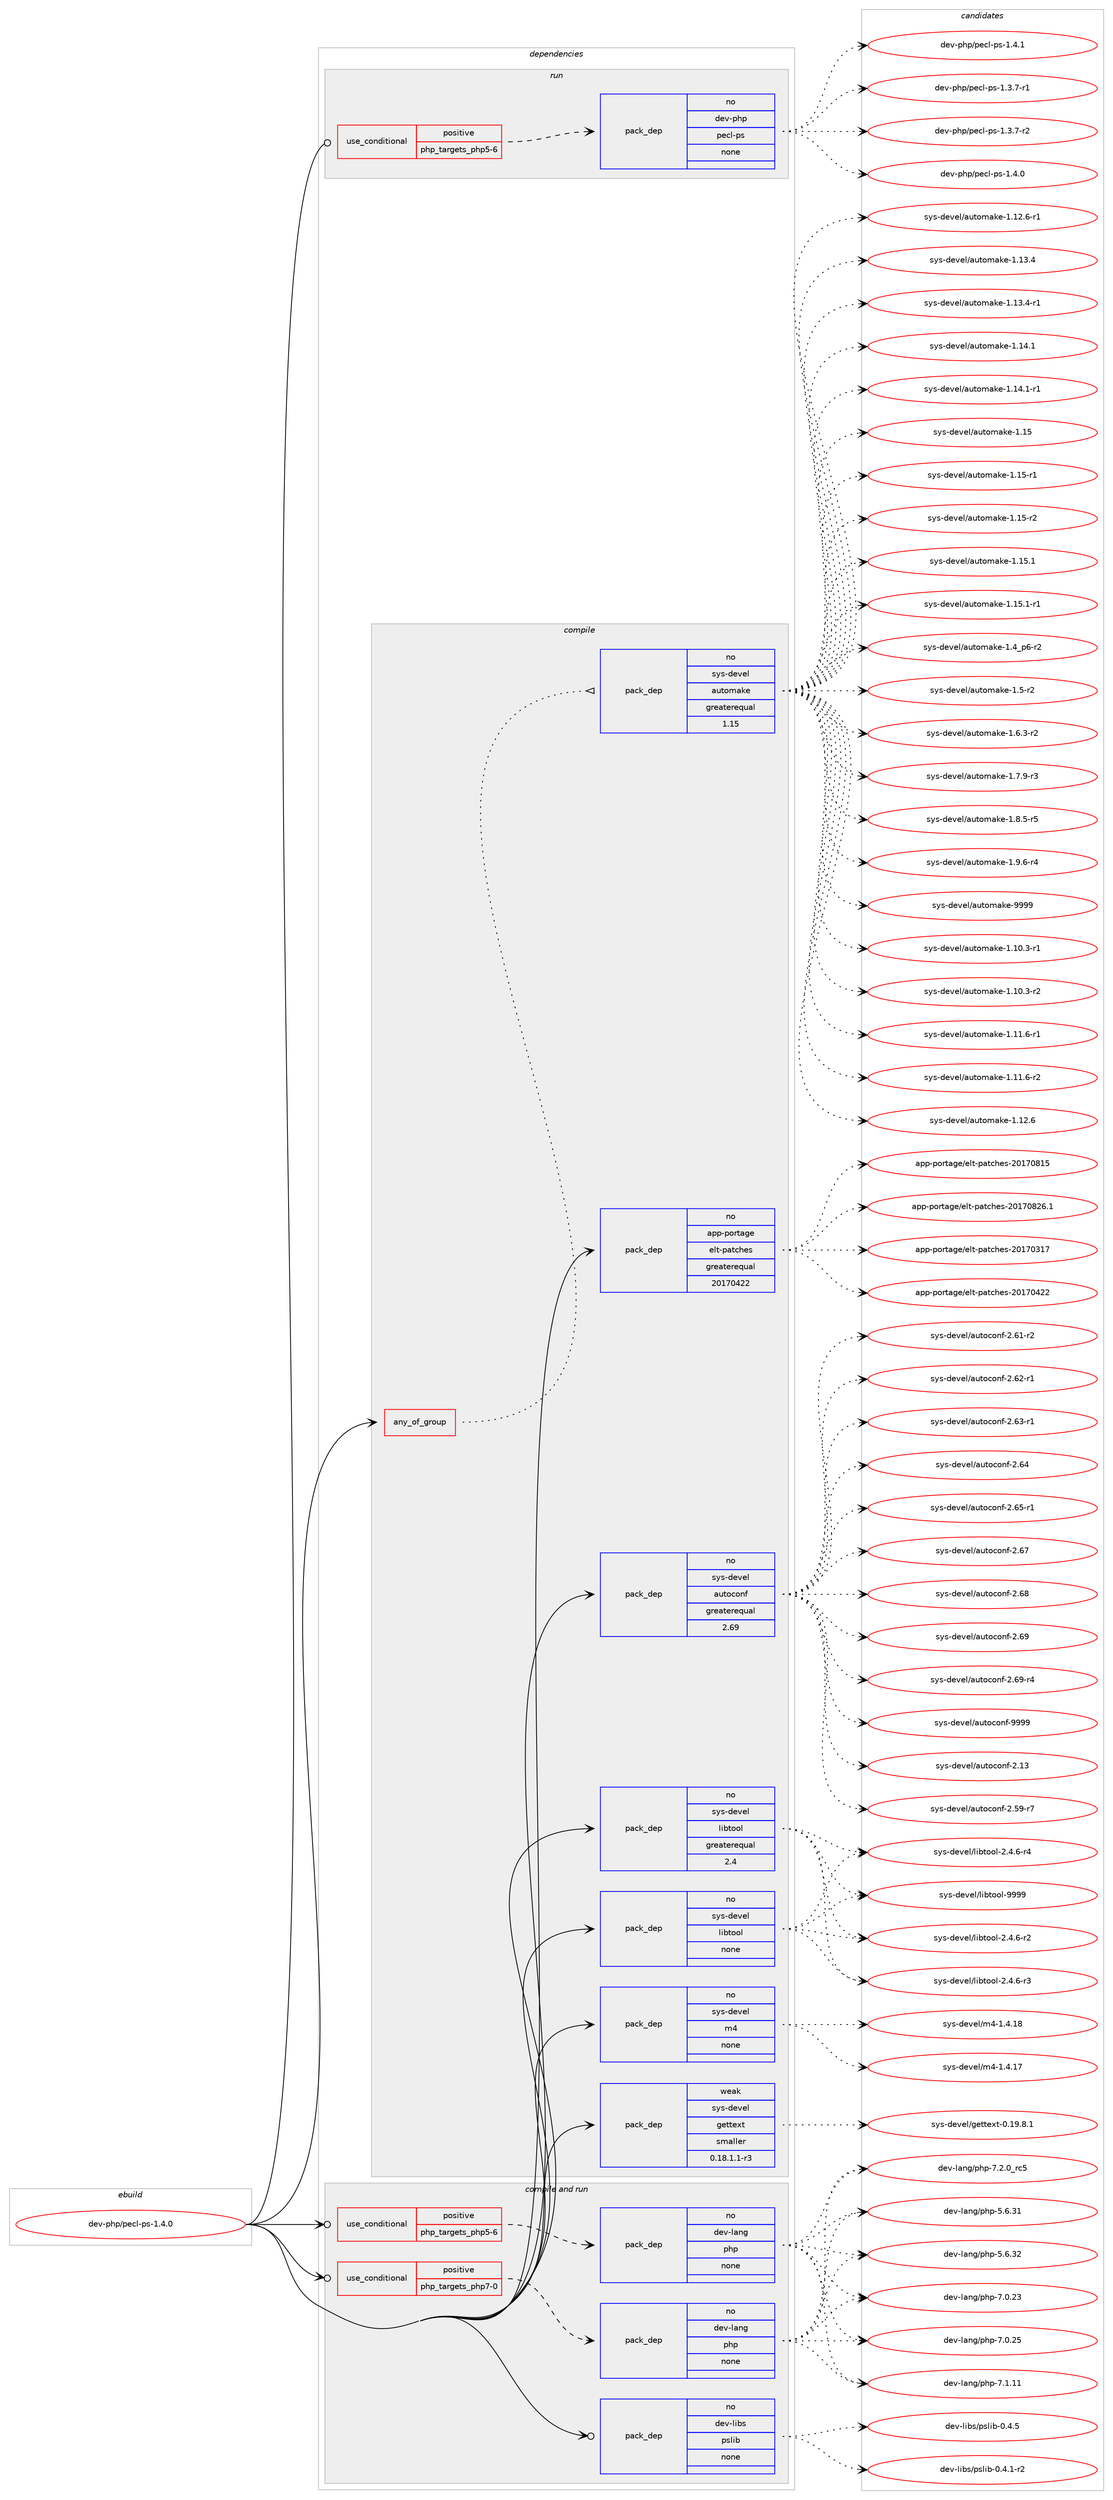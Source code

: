 digraph prolog {

# *************
# Graph options
# *************

newrank=true;
concentrate=true;
compound=true;
graph [rankdir=LR,fontname=Helvetica,fontsize=10,ranksep=1.5];#, ranksep=2.5, nodesep=0.2];
edge  [arrowhead=vee];
node  [fontname=Helvetica,fontsize=10];

# **********
# The ebuild
# **********

subgraph cluster_leftcol {
color=gray;
rank=same;
label=<<i>ebuild</i>>;
id [label="dev-php/pecl-ps-1.4.0", color=red, width=4, href="../dev-php/pecl-ps-1.4.0.svg"];
}

# ****************
# The dependencies
# ****************

subgraph cluster_midcol {
color=gray;
label=<<i>dependencies</i>>;
subgraph cluster_compile {
fillcolor="#eeeeee";
style=filled;
label=<<i>compile</i>>;
subgraph any3726 {
dependency143423 [label=<<TABLE BORDER="0" CELLBORDER="1" CELLSPACING="0" CELLPADDING="4"><TR><TD CELLPADDING="10">any_of_group</TD></TR></TABLE>>, shape=none, color=red];subgraph pack111045 {
dependency143424 [label=<<TABLE BORDER="0" CELLBORDER="1" CELLSPACING="0" CELLPADDING="4" WIDTH="220"><TR><TD ROWSPAN="6" CELLPADDING="30">pack_dep</TD></TR><TR><TD WIDTH="110">no</TD></TR><TR><TD>sys-devel</TD></TR><TR><TD>automake</TD></TR><TR><TD>greaterequal</TD></TR><TR><TD>1.15</TD></TR></TABLE>>, shape=none, color=blue];
}
dependency143423:e -> dependency143424:w [weight=20,style="dotted",arrowhead="oinv"];
}
id:e -> dependency143423:w [weight=20,style="solid",arrowhead="vee"];
subgraph pack111046 {
dependency143425 [label=<<TABLE BORDER="0" CELLBORDER="1" CELLSPACING="0" CELLPADDING="4" WIDTH="220"><TR><TD ROWSPAN="6" CELLPADDING="30">pack_dep</TD></TR><TR><TD WIDTH="110">no</TD></TR><TR><TD>app-portage</TD></TR><TR><TD>elt-patches</TD></TR><TR><TD>greaterequal</TD></TR><TR><TD>20170422</TD></TR></TABLE>>, shape=none, color=blue];
}
id:e -> dependency143425:w [weight=20,style="solid",arrowhead="vee"];
subgraph pack111047 {
dependency143426 [label=<<TABLE BORDER="0" CELLBORDER="1" CELLSPACING="0" CELLPADDING="4" WIDTH="220"><TR><TD ROWSPAN="6" CELLPADDING="30">pack_dep</TD></TR><TR><TD WIDTH="110">no</TD></TR><TR><TD>sys-devel</TD></TR><TR><TD>autoconf</TD></TR><TR><TD>greaterequal</TD></TR><TR><TD>2.69</TD></TR></TABLE>>, shape=none, color=blue];
}
id:e -> dependency143426:w [weight=20,style="solid",arrowhead="vee"];
subgraph pack111048 {
dependency143427 [label=<<TABLE BORDER="0" CELLBORDER="1" CELLSPACING="0" CELLPADDING="4" WIDTH="220"><TR><TD ROWSPAN="6" CELLPADDING="30">pack_dep</TD></TR><TR><TD WIDTH="110">no</TD></TR><TR><TD>sys-devel</TD></TR><TR><TD>libtool</TD></TR><TR><TD>greaterequal</TD></TR><TR><TD>2.4</TD></TR></TABLE>>, shape=none, color=blue];
}
id:e -> dependency143427:w [weight=20,style="solid",arrowhead="vee"];
subgraph pack111049 {
dependency143428 [label=<<TABLE BORDER="0" CELLBORDER="1" CELLSPACING="0" CELLPADDING="4" WIDTH="220"><TR><TD ROWSPAN="6" CELLPADDING="30">pack_dep</TD></TR><TR><TD WIDTH="110">no</TD></TR><TR><TD>sys-devel</TD></TR><TR><TD>libtool</TD></TR><TR><TD>none</TD></TR><TR><TD></TD></TR></TABLE>>, shape=none, color=blue];
}
id:e -> dependency143428:w [weight=20,style="solid",arrowhead="vee"];
subgraph pack111050 {
dependency143429 [label=<<TABLE BORDER="0" CELLBORDER="1" CELLSPACING="0" CELLPADDING="4" WIDTH="220"><TR><TD ROWSPAN="6" CELLPADDING="30">pack_dep</TD></TR><TR><TD WIDTH="110">no</TD></TR><TR><TD>sys-devel</TD></TR><TR><TD>m4</TD></TR><TR><TD>none</TD></TR><TR><TD></TD></TR></TABLE>>, shape=none, color=blue];
}
id:e -> dependency143429:w [weight=20,style="solid",arrowhead="vee"];
subgraph pack111051 {
dependency143430 [label=<<TABLE BORDER="0" CELLBORDER="1" CELLSPACING="0" CELLPADDING="4" WIDTH="220"><TR><TD ROWSPAN="6" CELLPADDING="30">pack_dep</TD></TR><TR><TD WIDTH="110">weak</TD></TR><TR><TD>sys-devel</TD></TR><TR><TD>gettext</TD></TR><TR><TD>smaller</TD></TR><TR><TD>0.18.1.1-r3</TD></TR></TABLE>>, shape=none, color=blue];
}
id:e -> dependency143430:w [weight=20,style="solid",arrowhead="vee"];
}
subgraph cluster_compileandrun {
fillcolor="#eeeeee";
style=filled;
label=<<i>compile and run</i>>;
subgraph cond28614 {
dependency143431 [label=<<TABLE BORDER="0" CELLBORDER="1" CELLSPACING="0" CELLPADDING="4"><TR><TD ROWSPAN="3" CELLPADDING="10">use_conditional</TD></TR><TR><TD>positive</TD></TR><TR><TD>php_targets_php5-6</TD></TR></TABLE>>, shape=none, color=red];
subgraph pack111052 {
dependency143432 [label=<<TABLE BORDER="0" CELLBORDER="1" CELLSPACING="0" CELLPADDING="4" WIDTH="220"><TR><TD ROWSPAN="6" CELLPADDING="30">pack_dep</TD></TR><TR><TD WIDTH="110">no</TD></TR><TR><TD>dev-lang</TD></TR><TR><TD>php</TD></TR><TR><TD>none</TD></TR><TR><TD></TD></TR></TABLE>>, shape=none, color=blue];
}
dependency143431:e -> dependency143432:w [weight=20,style="dashed",arrowhead="vee"];
}
id:e -> dependency143431:w [weight=20,style="solid",arrowhead="odotvee"];
subgraph cond28615 {
dependency143433 [label=<<TABLE BORDER="0" CELLBORDER="1" CELLSPACING="0" CELLPADDING="4"><TR><TD ROWSPAN="3" CELLPADDING="10">use_conditional</TD></TR><TR><TD>positive</TD></TR><TR><TD>php_targets_php7-0</TD></TR></TABLE>>, shape=none, color=red];
subgraph pack111053 {
dependency143434 [label=<<TABLE BORDER="0" CELLBORDER="1" CELLSPACING="0" CELLPADDING="4" WIDTH="220"><TR><TD ROWSPAN="6" CELLPADDING="30">pack_dep</TD></TR><TR><TD WIDTH="110">no</TD></TR><TR><TD>dev-lang</TD></TR><TR><TD>php</TD></TR><TR><TD>none</TD></TR><TR><TD></TD></TR></TABLE>>, shape=none, color=blue];
}
dependency143433:e -> dependency143434:w [weight=20,style="dashed",arrowhead="vee"];
}
id:e -> dependency143433:w [weight=20,style="solid",arrowhead="odotvee"];
subgraph pack111054 {
dependency143435 [label=<<TABLE BORDER="0" CELLBORDER="1" CELLSPACING="0" CELLPADDING="4" WIDTH="220"><TR><TD ROWSPAN="6" CELLPADDING="30">pack_dep</TD></TR><TR><TD WIDTH="110">no</TD></TR><TR><TD>dev-libs</TD></TR><TR><TD>pslib</TD></TR><TR><TD>none</TD></TR><TR><TD></TD></TR></TABLE>>, shape=none, color=blue];
}
id:e -> dependency143435:w [weight=20,style="solid",arrowhead="odotvee"];
}
subgraph cluster_run {
fillcolor="#eeeeee";
style=filled;
label=<<i>run</i>>;
subgraph cond28616 {
dependency143436 [label=<<TABLE BORDER="0" CELLBORDER="1" CELLSPACING="0" CELLPADDING="4"><TR><TD ROWSPAN="3" CELLPADDING="10">use_conditional</TD></TR><TR><TD>positive</TD></TR><TR><TD>php_targets_php5-6</TD></TR></TABLE>>, shape=none, color=red];
subgraph pack111055 {
dependency143437 [label=<<TABLE BORDER="0" CELLBORDER="1" CELLSPACING="0" CELLPADDING="4" WIDTH="220"><TR><TD ROWSPAN="6" CELLPADDING="30">pack_dep</TD></TR><TR><TD WIDTH="110">no</TD></TR><TR><TD>dev-php</TD></TR><TR><TD>pecl-ps</TD></TR><TR><TD>none</TD></TR><TR><TD></TD></TR></TABLE>>, shape=none, color=blue];
}
dependency143436:e -> dependency143437:w [weight=20,style="dashed",arrowhead="vee"];
}
id:e -> dependency143436:w [weight=20,style="solid",arrowhead="odot"];
}
}

# **************
# The candidates
# **************

subgraph cluster_choices {
rank=same;
color=gray;
label=<<i>candidates</i>>;

subgraph choice111045 {
color=black;
nodesep=1;
choice11512111545100101118101108479711711611110997107101454946494846514511449 [label="sys-devel/automake-1.10.3-r1", color=red, width=4,href="../sys-devel/automake-1.10.3-r1.svg"];
choice11512111545100101118101108479711711611110997107101454946494846514511450 [label="sys-devel/automake-1.10.3-r2", color=red, width=4,href="../sys-devel/automake-1.10.3-r2.svg"];
choice11512111545100101118101108479711711611110997107101454946494946544511449 [label="sys-devel/automake-1.11.6-r1", color=red, width=4,href="../sys-devel/automake-1.11.6-r1.svg"];
choice11512111545100101118101108479711711611110997107101454946494946544511450 [label="sys-devel/automake-1.11.6-r2", color=red, width=4,href="../sys-devel/automake-1.11.6-r2.svg"];
choice1151211154510010111810110847971171161111099710710145494649504654 [label="sys-devel/automake-1.12.6", color=red, width=4,href="../sys-devel/automake-1.12.6.svg"];
choice11512111545100101118101108479711711611110997107101454946495046544511449 [label="sys-devel/automake-1.12.6-r1", color=red, width=4,href="../sys-devel/automake-1.12.6-r1.svg"];
choice1151211154510010111810110847971171161111099710710145494649514652 [label="sys-devel/automake-1.13.4", color=red, width=4,href="../sys-devel/automake-1.13.4.svg"];
choice11512111545100101118101108479711711611110997107101454946495146524511449 [label="sys-devel/automake-1.13.4-r1", color=red, width=4,href="../sys-devel/automake-1.13.4-r1.svg"];
choice1151211154510010111810110847971171161111099710710145494649524649 [label="sys-devel/automake-1.14.1", color=red, width=4,href="../sys-devel/automake-1.14.1.svg"];
choice11512111545100101118101108479711711611110997107101454946495246494511449 [label="sys-devel/automake-1.14.1-r1", color=red, width=4,href="../sys-devel/automake-1.14.1-r1.svg"];
choice115121115451001011181011084797117116111109971071014549464953 [label="sys-devel/automake-1.15", color=red, width=4,href="../sys-devel/automake-1.15.svg"];
choice1151211154510010111810110847971171161111099710710145494649534511449 [label="sys-devel/automake-1.15-r1", color=red, width=4,href="../sys-devel/automake-1.15-r1.svg"];
choice1151211154510010111810110847971171161111099710710145494649534511450 [label="sys-devel/automake-1.15-r2", color=red, width=4,href="../sys-devel/automake-1.15-r2.svg"];
choice1151211154510010111810110847971171161111099710710145494649534649 [label="sys-devel/automake-1.15.1", color=red, width=4,href="../sys-devel/automake-1.15.1.svg"];
choice11512111545100101118101108479711711611110997107101454946495346494511449 [label="sys-devel/automake-1.15.1-r1", color=red, width=4,href="../sys-devel/automake-1.15.1-r1.svg"];
choice115121115451001011181011084797117116111109971071014549465295112544511450 [label="sys-devel/automake-1.4_p6-r2", color=red, width=4,href="../sys-devel/automake-1.4_p6-r2.svg"];
choice11512111545100101118101108479711711611110997107101454946534511450 [label="sys-devel/automake-1.5-r2", color=red, width=4,href="../sys-devel/automake-1.5-r2.svg"];
choice115121115451001011181011084797117116111109971071014549465446514511450 [label="sys-devel/automake-1.6.3-r2", color=red, width=4,href="../sys-devel/automake-1.6.3-r2.svg"];
choice115121115451001011181011084797117116111109971071014549465546574511451 [label="sys-devel/automake-1.7.9-r3", color=red, width=4,href="../sys-devel/automake-1.7.9-r3.svg"];
choice115121115451001011181011084797117116111109971071014549465646534511453 [label="sys-devel/automake-1.8.5-r5", color=red, width=4,href="../sys-devel/automake-1.8.5-r5.svg"];
choice115121115451001011181011084797117116111109971071014549465746544511452 [label="sys-devel/automake-1.9.6-r4", color=red, width=4,href="../sys-devel/automake-1.9.6-r4.svg"];
choice115121115451001011181011084797117116111109971071014557575757 [label="sys-devel/automake-9999", color=red, width=4,href="../sys-devel/automake-9999.svg"];
dependency143424:e -> choice11512111545100101118101108479711711611110997107101454946494846514511449:w [style=dotted,weight="100"];
dependency143424:e -> choice11512111545100101118101108479711711611110997107101454946494846514511450:w [style=dotted,weight="100"];
dependency143424:e -> choice11512111545100101118101108479711711611110997107101454946494946544511449:w [style=dotted,weight="100"];
dependency143424:e -> choice11512111545100101118101108479711711611110997107101454946494946544511450:w [style=dotted,weight="100"];
dependency143424:e -> choice1151211154510010111810110847971171161111099710710145494649504654:w [style=dotted,weight="100"];
dependency143424:e -> choice11512111545100101118101108479711711611110997107101454946495046544511449:w [style=dotted,weight="100"];
dependency143424:e -> choice1151211154510010111810110847971171161111099710710145494649514652:w [style=dotted,weight="100"];
dependency143424:e -> choice11512111545100101118101108479711711611110997107101454946495146524511449:w [style=dotted,weight="100"];
dependency143424:e -> choice1151211154510010111810110847971171161111099710710145494649524649:w [style=dotted,weight="100"];
dependency143424:e -> choice11512111545100101118101108479711711611110997107101454946495246494511449:w [style=dotted,weight="100"];
dependency143424:e -> choice115121115451001011181011084797117116111109971071014549464953:w [style=dotted,weight="100"];
dependency143424:e -> choice1151211154510010111810110847971171161111099710710145494649534511449:w [style=dotted,weight="100"];
dependency143424:e -> choice1151211154510010111810110847971171161111099710710145494649534511450:w [style=dotted,weight="100"];
dependency143424:e -> choice1151211154510010111810110847971171161111099710710145494649534649:w [style=dotted,weight="100"];
dependency143424:e -> choice11512111545100101118101108479711711611110997107101454946495346494511449:w [style=dotted,weight="100"];
dependency143424:e -> choice115121115451001011181011084797117116111109971071014549465295112544511450:w [style=dotted,weight="100"];
dependency143424:e -> choice11512111545100101118101108479711711611110997107101454946534511450:w [style=dotted,weight="100"];
dependency143424:e -> choice115121115451001011181011084797117116111109971071014549465446514511450:w [style=dotted,weight="100"];
dependency143424:e -> choice115121115451001011181011084797117116111109971071014549465546574511451:w [style=dotted,weight="100"];
dependency143424:e -> choice115121115451001011181011084797117116111109971071014549465646534511453:w [style=dotted,weight="100"];
dependency143424:e -> choice115121115451001011181011084797117116111109971071014549465746544511452:w [style=dotted,weight="100"];
dependency143424:e -> choice115121115451001011181011084797117116111109971071014557575757:w [style=dotted,weight="100"];
}
subgraph choice111046 {
color=black;
nodesep=1;
choice97112112451121111141169710310147101108116451129711699104101115455048495548514955 [label="app-portage/elt-patches-20170317", color=red, width=4,href="../app-portage/elt-patches-20170317.svg"];
choice97112112451121111141169710310147101108116451129711699104101115455048495548525050 [label="app-portage/elt-patches-20170422", color=red, width=4,href="../app-portage/elt-patches-20170422.svg"];
choice97112112451121111141169710310147101108116451129711699104101115455048495548564953 [label="app-portage/elt-patches-20170815", color=red, width=4,href="../app-portage/elt-patches-20170815.svg"];
choice971121124511211111411697103101471011081164511297116991041011154550484955485650544649 [label="app-portage/elt-patches-20170826.1", color=red, width=4,href="../app-portage/elt-patches-20170826.1.svg"];
dependency143425:e -> choice97112112451121111141169710310147101108116451129711699104101115455048495548514955:w [style=dotted,weight="100"];
dependency143425:e -> choice97112112451121111141169710310147101108116451129711699104101115455048495548525050:w [style=dotted,weight="100"];
dependency143425:e -> choice97112112451121111141169710310147101108116451129711699104101115455048495548564953:w [style=dotted,weight="100"];
dependency143425:e -> choice971121124511211111411697103101471011081164511297116991041011154550484955485650544649:w [style=dotted,weight="100"];
}
subgraph choice111047 {
color=black;
nodesep=1;
choice115121115451001011181011084797117116111991111101024550464951 [label="sys-devel/autoconf-2.13", color=red, width=4,href="../sys-devel/autoconf-2.13.svg"];
choice1151211154510010111810110847971171161119911111010245504653574511455 [label="sys-devel/autoconf-2.59-r7", color=red, width=4,href="../sys-devel/autoconf-2.59-r7.svg"];
choice1151211154510010111810110847971171161119911111010245504654494511450 [label="sys-devel/autoconf-2.61-r2", color=red, width=4,href="../sys-devel/autoconf-2.61-r2.svg"];
choice1151211154510010111810110847971171161119911111010245504654504511449 [label="sys-devel/autoconf-2.62-r1", color=red, width=4,href="../sys-devel/autoconf-2.62-r1.svg"];
choice1151211154510010111810110847971171161119911111010245504654514511449 [label="sys-devel/autoconf-2.63-r1", color=red, width=4,href="../sys-devel/autoconf-2.63-r1.svg"];
choice115121115451001011181011084797117116111991111101024550465452 [label="sys-devel/autoconf-2.64", color=red, width=4,href="../sys-devel/autoconf-2.64.svg"];
choice1151211154510010111810110847971171161119911111010245504654534511449 [label="sys-devel/autoconf-2.65-r1", color=red, width=4,href="../sys-devel/autoconf-2.65-r1.svg"];
choice115121115451001011181011084797117116111991111101024550465455 [label="sys-devel/autoconf-2.67", color=red, width=4,href="../sys-devel/autoconf-2.67.svg"];
choice115121115451001011181011084797117116111991111101024550465456 [label="sys-devel/autoconf-2.68", color=red, width=4,href="../sys-devel/autoconf-2.68.svg"];
choice115121115451001011181011084797117116111991111101024550465457 [label="sys-devel/autoconf-2.69", color=red, width=4,href="../sys-devel/autoconf-2.69.svg"];
choice1151211154510010111810110847971171161119911111010245504654574511452 [label="sys-devel/autoconf-2.69-r4", color=red, width=4,href="../sys-devel/autoconf-2.69-r4.svg"];
choice115121115451001011181011084797117116111991111101024557575757 [label="sys-devel/autoconf-9999", color=red, width=4,href="../sys-devel/autoconf-9999.svg"];
dependency143426:e -> choice115121115451001011181011084797117116111991111101024550464951:w [style=dotted,weight="100"];
dependency143426:e -> choice1151211154510010111810110847971171161119911111010245504653574511455:w [style=dotted,weight="100"];
dependency143426:e -> choice1151211154510010111810110847971171161119911111010245504654494511450:w [style=dotted,weight="100"];
dependency143426:e -> choice1151211154510010111810110847971171161119911111010245504654504511449:w [style=dotted,weight="100"];
dependency143426:e -> choice1151211154510010111810110847971171161119911111010245504654514511449:w [style=dotted,weight="100"];
dependency143426:e -> choice115121115451001011181011084797117116111991111101024550465452:w [style=dotted,weight="100"];
dependency143426:e -> choice1151211154510010111810110847971171161119911111010245504654534511449:w [style=dotted,weight="100"];
dependency143426:e -> choice115121115451001011181011084797117116111991111101024550465455:w [style=dotted,weight="100"];
dependency143426:e -> choice115121115451001011181011084797117116111991111101024550465456:w [style=dotted,weight="100"];
dependency143426:e -> choice115121115451001011181011084797117116111991111101024550465457:w [style=dotted,weight="100"];
dependency143426:e -> choice1151211154510010111810110847971171161119911111010245504654574511452:w [style=dotted,weight="100"];
dependency143426:e -> choice115121115451001011181011084797117116111991111101024557575757:w [style=dotted,weight="100"];
}
subgraph choice111048 {
color=black;
nodesep=1;
choice1151211154510010111810110847108105981161111111084550465246544511450 [label="sys-devel/libtool-2.4.6-r2", color=red, width=4,href="../sys-devel/libtool-2.4.6-r2.svg"];
choice1151211154510010111810110847108105981161111111084550465246544511451 [label="sys-devel/libtool-2.4.6-r3", color=red, width=4,href="../sys-devel/libtool-2.4.6-r3.svg"];
choice1151211154510010111810110847108105981161111111084550465246544511452 [label="sys-devel/libtool-2.4.6-r4", color=red, width=4,href="../sys-devel/libtool-2.4.6-r4.svg"];
choice1151211154510010111810110847108105981161111111084557575757 [label="sys-devel/libtool-9999", color=red, width=4,href="../sys-devel/libtool-9999.svg"];
dependency143427:e -> choice1151211154510010111810110847108105981161111111084550465246544511450:w [style=dotted,weight="100"];
dependency143427:e -> choice1151211154510010111810110847108105981161111111084550465246544511451:w [style=dotted,weight="100"];
dependency143427:e -> choice1151211154510010111810110847108105981161111111084550465246544511452:w [style=dotted,weight="100"];
dependency143427:e -> choice1151211154510010111810110847108105981161111111084557575757:w [style=dotted,weight="100"];
}
subgraph choice111049 {
color=black;
nodesep=1;
choice1151211154510010111810110847108105981161111111084550465246544511450 [label="sys-devel/libtool-2.4.6-r2", color=red, width=4,href="../sys-devel/libtool-2.4.6-r2.svg"];
choice1151211154510010111810110847108105981161111111084550465246544511451 [label="sys-devel/libtool-2.4.6-r3", color=red, width=4,href="../sys-devel/libtool-2.4.6-r3.svg"];
choice1151211154510010111810110847108105981161111111084550465246544511452 [label="sys-devel/libtool-2.4.6-r4", color=red, width=4,href="../sys-devel/libtool-2.4.6-r4.svg"];
choice1151211154510010111810110847108105981161111111084557575757 [label="sys-devel/libtool-9999", color=red, width=4,href="../sys-devel/libtool-9999.svg"];
dependency143428:e -> choice1151211154510010111810110847108105981161111111084550465246544511450:w [style=dotted,weight="100"];
dependency143428:e -> choice1151211154510010111810110847108105981161111111084550465246544511451:w [style=dotted,weight="100"];
dependency143428:e -> choice1151211154510010111810110847108105981161111111084550465246544511452:w [style=dotted,weight="100"];
dependency143428:e -> choice1151211154510010111810110847108105981161111111084557575757:w [style=dotted,weight="100"];
}
subgraph choice111050 {
color=black;
nodesep=1;
choice11512111545100101118101108471095245494652464955 [label="sys-devel/m4-1.4.17", color=red, width=4,href="../sys-devel/m4-1.4.17.svg"];
choice11512111545100101118101108471095245494652464956 [label="sys-devel/m4-1.4.18", color=red, width=4,href="../sys-devel/m4-1.4.18.svg"];
dependency143429:e -> choice11512111545100101118101108471095245494652464955:w [style=dotted,weight="100"];
dependency143429:e -> choice11512111545100101118101108471095245494652464956:w [style=dotted,weight="100"];
}
subgraph choice111051 {
color=black;
nodesep=1;
choice1151211154510010111810110847103101116116101120116454846495746564649 [label="sys-devel/gettext-0.19.8.1", color=red, width=4,href="../sys-devel/gettext-0.19.8.1.svg"];
dependency143430:e -> choice1151211154510010111810110847103101116116101120116454846495746564649:w [style=dotted,weight="100"];
}
subgraph choice111052 {
color=black;
nodesep=1;
choice10010111845108971101034711210411245534654465149 [label="dev-lang/php-5.6.31", color=red, width=4,href="../dev-lang/php-5.6.31.svg"];
choice10010111845108971101034711210411245534654465150 [label="dev-lang/php-5.6.32", color=red, width=4,href="../dev-lang/php-5.6.32.svg"];
choice10010111845108971101034711210411245554648465051 [label="dev-lang/php-7.0.23", color=red, width=4,href="../dev-lang/php-7.0.23.svg"];
choice10010111845108971101034711210411245554648465053 [label="dev-lang/php-7.0.25", color=red, width=4,href="../dev-lang/php-7.0.25.svg"];
choice10010111845108971101034711210411245554649464949 [label="dev-lang/php-7.1.11", color=red, width=4,href="../dev-lang/php-7.1.11.svg"];
choice100101118451089711010347112104112455546504648951149953 [label="dev-lang/php-7.2.0_rc5", color=red, width=4,href="../dev-lang/php-7.2.0_rc5.svg"];
dependency143432:e -> choice10010111845108971101034711210411245534654465149:w [style=dotted,weight="100"];
dependency143432:e -> choice10010111845108971101034711210411245534654465150:w [style=dotted,weight="100"];
dependency143432:e -> choice10010111845108971101034711210411245554648465051:w [style=dotted,weight="100"];
dependency143432:e -> choice10010111845108971101034711210411245554648465053:w [style=dotted,weight="100"];
dependency143432:e -> choice10010111845108971101034711210411245554649464949:w [style=dotted,weight="100"];
dependency143432:e -> choice100101118451089711010347112104112455546504648951149953:w [style=dotted,weight="100"];
}
subgraph choice111053 {
color=black;
nodesep=1;
choice10010111845108971101034711210411245534654465149 [label="dev-lang/php-5.6.31", color=red, width=4,href="../dev-lang/php-5.6.31.svg"];
choice10010111845108971101034711210411245534654465150 [label="dev-lang/php-5.6.32", color=red, width=4,href="../dev-lang/php-5.6.32.svg"];
choice10010111845108971101034711210411245554648465051 [label="dev-lang/php-7.0.23", color=red, width=4,href="../dev-lang/php-7.0.23.svg"];
choice10010111845108971101034711210411245554648465053 [label="dev-lang/php-7.0.25", color=red, width=4,href="../dev-lang/php-7.0.25.svg"];
choice10010111845108971101034711210411245554649464949 [label="dev-lang/php-7.1.11", color=red, width=4,href="../dev-lang/php-7.1.11.svg"];
choice100101118451089711010347112104112455546504648951149953 [label="dev-lang/php-7.2.0_rc5", color=red, width=4,href="../dev-lang/php-7.2.0_rc5.svg"];
dependency143434:e -> choice10010111845108971101034711210411245534654465149:w [style=dotted,weight="100"];
dependency143434:e -> choice10010111845108971101034711210411245534654465150:w [style=dotted,weight="100"];
dependency143434:e -> choice10010111845108971101034711210411245554648465051:w [style=dotted,weight="100"];
dependency143434:e -> choice10010111845108971101034711210411245554648465053:w [style=dotted,weight="100"];
dependency143434:e -> choice10010111845108971101034711210411245554649464949:w [style=dotted,weight="100"];
dependency143434:e -> choice100101118451089711010347112104112455546504648951149953:w [style=dotted,weight="100"];
}
subgraph choice111054 {
color=black;
nodesep=1;
choice100101118451081059811547112115108105984548465246494511450 [label="dev-libs/pslib-0.4.1-r2", color=red, width=4,href="../dev-libs/pslib-0.4.1-r2.svg"];
choice10010111845108105981154711211510810598454846524653 [label="dev-libs/pslib-0.4.5", color=red, width=4,href="../dev-libs/pslib-0.4.5.svg"];
dependency143435:e -> choice100101118451081059811547112115108105984548465246494511450:w [style=dotted,weight="100"];
dependency143435:e -> choice10010111845108105981154711211510810598454846524653:w [style=dotted,weight="100"];
}
subgraph choice111055 {
color=black;
nodesep=1;
choice100101118451121041124711210199108451121154549465146554511449 [label="dev-php/pecl-ps-1.3.7-r1", color=red, width=4,href="../dev-php/pecl-ps-1.3.7-r1.svg"];
choice100101118451121041124711210199108451121154549465146554511450 [label="dev-php/pecl-ps-1.3.7-r2", color=red, width=4,href="../dev-php/pecl-ps-1.3.7-r2.svg"];
choice10010111845112104112471121019910845112115454946524648 [label="dev-php/pecl-ps-1.4.0", color=red, width=4,href="../dev-php/pecl-ps-1.4.0.svg"];
choice10010111845112104112471121019910845112115454946524649 [label="dev-php/pecl-ps-1.4.1", color=red, width=4,href="../dev-php/pecl-ps-1.4.1.svg"];
dependency143437:e -> choice100101118451121041124711210199108451121154549465146554511449:w [style=dotted,weight="100"];
dependency143437:e -> choice100101118451121041124711210199108451121154549465146554511450:w [style=dotted,weight="100"];
dependency143437:e -> choice10010111845112104112471121019910845112115454946524648:w [style=dotted,weight="100"];
dependency143437:e -> choice10010111845112104112471121019910845112115454946524649:w [style=dotted,weight="100"];
}
}

}
